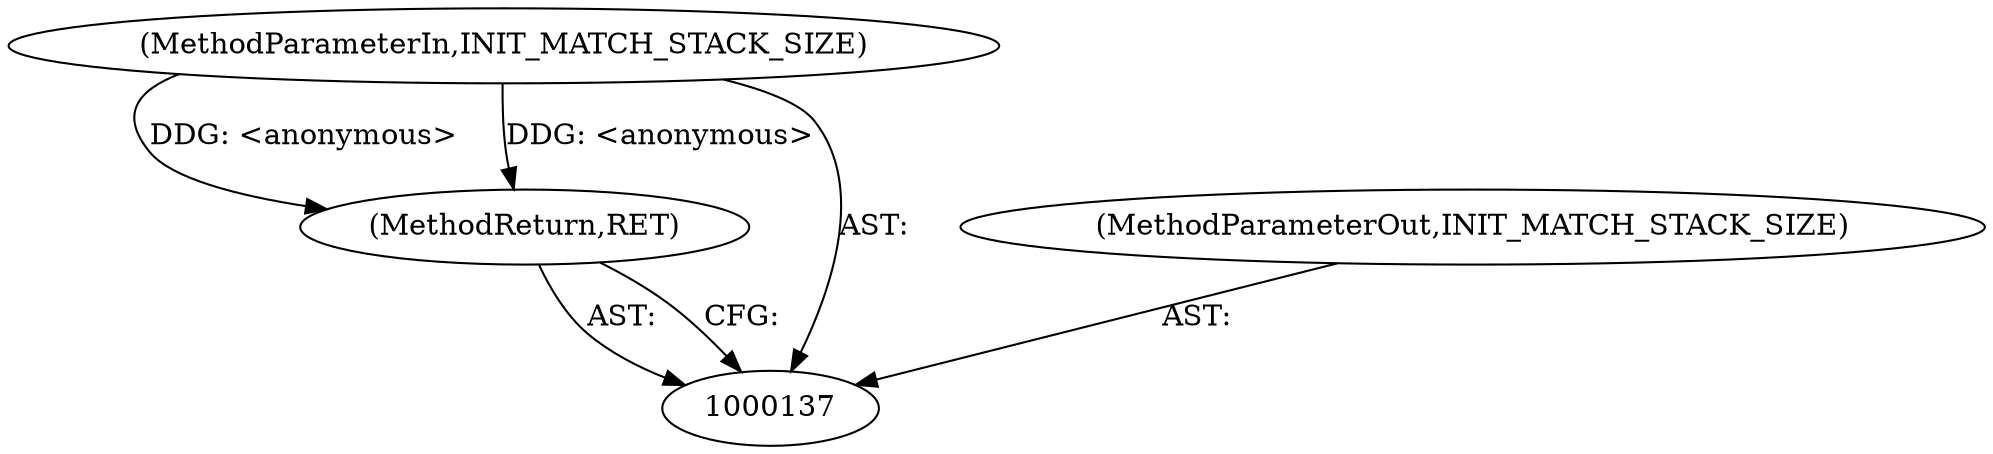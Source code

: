 digraph "0_oniguruma_690313a061f7a4fa614ec5cc8368b4f2284e059b" {
"1000138" [label="(MethodParameterIn,INIT_MATCH_STACK_SIZE)"];
"1001334" [label="(MethodParameterOut,INIT_MATCH_STACK_SIZE)"];
"1000140" [label="(MethodReturn,RET)"];
"1000138" -> "1000137"  [label="AST: "];
"1000138" -> "1000140"  [label="DDG: <anonymous>"];
"1001334" -> "1000137"  [label="AST: "];
"1000140" -> "1000137"  [label="AST: "];
"1000140" -> "1000137"  [label="CFG: "];
"1000138" -> "1000140"  [label="DDG: <anonymous>"];
}
